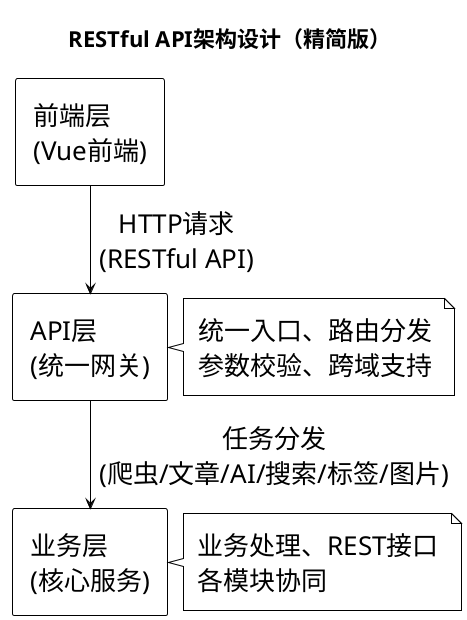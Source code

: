 @startuml RESTful接口架构图精简版

!theme plain
skinparam componentStyle rectangle
top to bottom direction
skinparam Padding 8
skinparam nodesep 15
skinparam ranksep 20
skinparam defaultFontSize 26

title RESTful API架构设计（精简版）

rectangle "前端层\n(Vue前端)" as VueClient
rectangle "API层\n(统一网关)" as Gateway
rectangle "业务层\n(核心服务)" as Services

VueClient --> Gateway : HTTP请求\n(RESTful API)
Gateway --> Services : 任务分发\n(爬虫/文章/AI/搜索/标签/图片)

note right of Gateway
  统一入口、路由分发
  参数校验、跨域支持
end note

note right of Services
  业务处理、REST接口
  各模块协同
end note

@enduml 